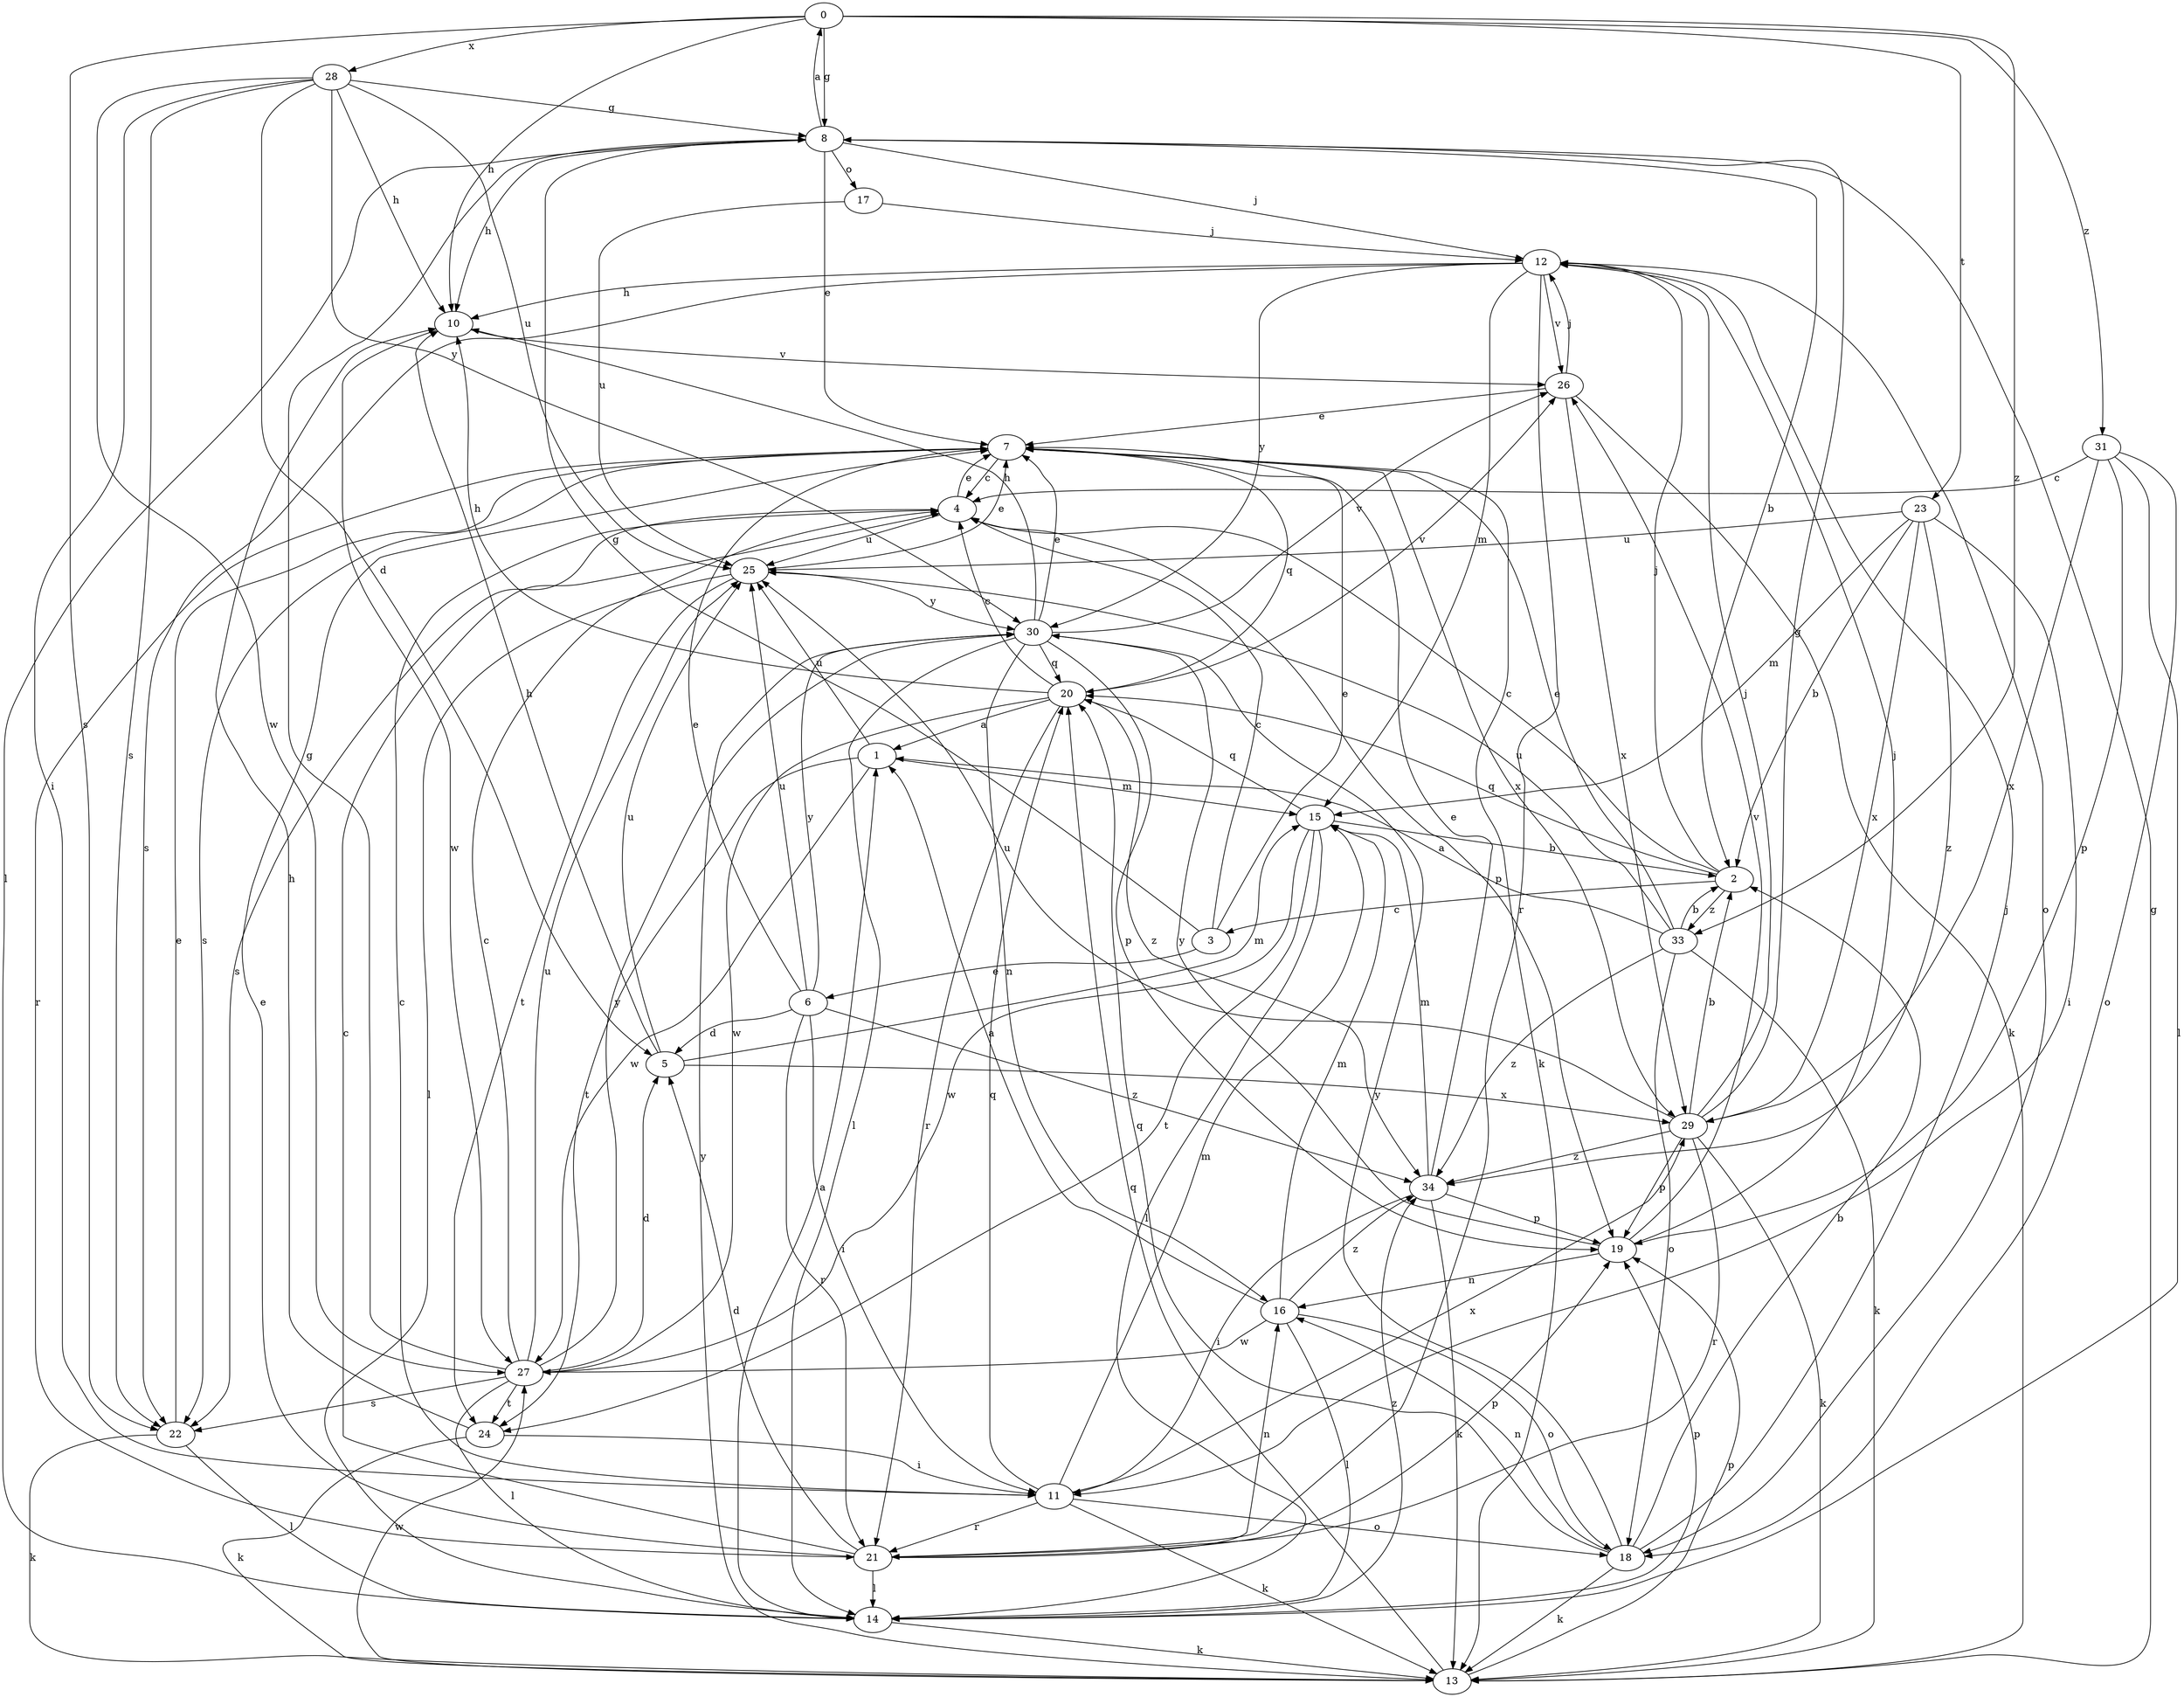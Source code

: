 strict digraph  {
0;
1;
2;
3;
4;
5;
6;
7;
8;
10;
11;
12;
13;
14;
15;
16;
17;
18;
19;
20;
21;
22;
23;
24;
25;
26;
27;
28;
29;
30;
31;
33;
34;
0 -> 8  [label=g];
0 -> 10  [label=h];
0 -> 22  [label=s];
0 -> 23  [label=t];
0 -> 28  [label=x];
0 -> 31  [label=z];
0 -> 33  [label=z];
1 -> 15  [label=m];
1 -> 24  [label=t];
1 -> 25  [label=u];
1 -> 27  [label=w];
2 -> 3  [label=c];
2 -> 4  [label=c];
2 -> 12  [label=j];
2 -> 20  [label=q];
2 -> 33  [label=z];
3 -> 4  [label=c];
3 -> 6  [label=e];
3 -> 7  [label=e];
3 -> 8  [label=g];
4 -> 7  [label=e];
4 -> 19  [label=p];
4 -> 22  [label=s];
4 -> 25  [label=u];
5 -> 10  [label=h];
5 -> 15  [label=m];
5 -> 25  [label=u];
5 -> 29  [label=x];
6 -> 5  [label=d];
6 -> 7  [label=e];
6 -> 11  [label=i];
6 -> 21  [label=r];
6 -> 25  [label=u];
6 -> 30  [label=y];
6 -> 34  [label=z];
7 -> 4  [label=c];
7 -> 13  [label=k];
7 -> 20  [label=q];
7 -> 21  [label=r];
7 -> 22  [label=s];
7 -> 29  [label=x];
8 -> 0  [label=a];
8 -> 2  [label=b];
8 -> 7  [label=e];
8 -> 10  [label=h];
8 -> 12  [label=j];
8 -> 14  [label=l];
8 -> 17  [label=o];
10 -> 26  [label=v];
10 -> 27  [label=w];
11 -> 4  [label=c];
11 -> 13  [label=k];
11 -> 15  [label=m];
11 -> 18  [label=o];
11 -> 20  [label=q];
11 -> 21  [label=r];
11 -> 29  [label=x];
12 -> 10  [label=h];
12 -> 15  [label=m];
12 -> 18  [label=o];
12 -> 21  [label=r];
12 -> 22  [label=s];
12 -> 26  [label=v];
12 -> 30  [label=y];
13 -> 8  [label=g];
13 -> 19  [label=p];
13 -> 20  [label=q];
13 -> 27  [label=w];
13 -> 30  [label=y];
14 -> 1  [label=a];
14 -> 13  [label=k];
14 -> 19  [label=p];
14 -> 34  [label=z];
15 -> 2  [label=b];
15 -> 14  [label=l];
15 -> 20  [label=q];
15 -> 24  [label=t];
15 -> 27  [label=w];
16 -> 1  [label=a];
16 -> 14  [label=l];
16 -> 15  [label=m];
16 -> 18  [label=o];
16 -> 27  [label=w];
16 -> 34  [label=z];
17 -> 12  [label=j];
17 -> 25  [label=u];
18 -> 2  [label=b];
18 -> 12  [label=j];
18 -> 13  [label=k];
18 -> 16  [label=n];
18 -> 20  [label=q];
18 -> 30  [label=y];
19 -> 12  [label=j];
19 -> 16  [label=n];
19 -> 26  [label=v];
19 -> 30  [label=y];
20 -> 1  [label=a];
20 -> 4  [label=c];
20 -> 10  [label=h];
20 -> 21  [label=r];
20 -> 26  [label=v];
20 -> 27  [label=w];
20 -> 34  [label=z];
21 -> 4  [label=c];
21 -> 5  [label=d];
21 -> 7  [label=e];
21 -> 14  [label=l];
21 -> 16  [label=n];
21 -> 19  [label=p];
22 -> 7  [label=e];
22 -> 13  [label=k];
22 -> 14  [label=l];
23 -> 2  [label=b];
23 -> 11  [label=i];
23 -> 15  [label=m];
23 -> 25  [label=u];
23 -> 29  [label=x];
23 -> 34  [label=z];
24 -> 10  [label=h];
24 -> 11  [label=i];
24 -> 13  [label=k];
25 -> 7  [label=e];
25 -> 14  [label=l];
25 -> 24  [label=t];
25 -> 30  [label=y];
26 -> 7  [label=e];
26 -> 12  [label=j];
26 -> 13  [label=k];
26 -> 29  [label=x];
27 -> 4  [label=c];
27 -> 5  [label=d];
27 -> 8  [label=g];
27 -> 14  [label=l];
27 -> 22  [label=s];
27 -> 24  [label=t];
27 -> 25  [label=u];
27 -> 30  [label=y];
28 -> 5  [label=d];
28 -> 8  [label=g];
28 -> 10  [label=h];
28 -> 11  [label=i];
28 -> 22  [label=s];
28 -> 25  [label=u];
28 -> 27  [label=w];
28 -> 30  [label=y];
29 -> 2  [label=b];
29 -> 8  [label=g];
29 -> 12  [label=j];
29 -> 13  [label=k];
29 -> 19  [label=p];
29 -> 21  [label=r];
29 -> 25  [label=u];
29 -> 34  [label=z];
30 -> 7  [label=e];
30 -> 10  [label=h];
30 -> 14  [label=l];
30 -> 16  [label=n];
30 -> 19  [label=p];
30 -> 20  [label=q];
30 -> 26  [label=v];
31 -> 4  [label=c];
31 -> 14  [label=l];
31 -> 18  [label=o];
31 -> 19  [label=p];
31 -> 29  [label=x];
33 -> 1  [label=a];
33 -> 2  [label=b];
33 -> 7  [label=e];
33 -> 13  [label=k];
33 -> 18  [label=o];
33 -> 25  [label=u];
33 -> 34  [label=z];
34 -> 7  [label=e];
34 -> 11  [label=i];
34 -> 13  [label=k];
34 -> 15  [label=m];
34 -> 19  [label=p];
}
